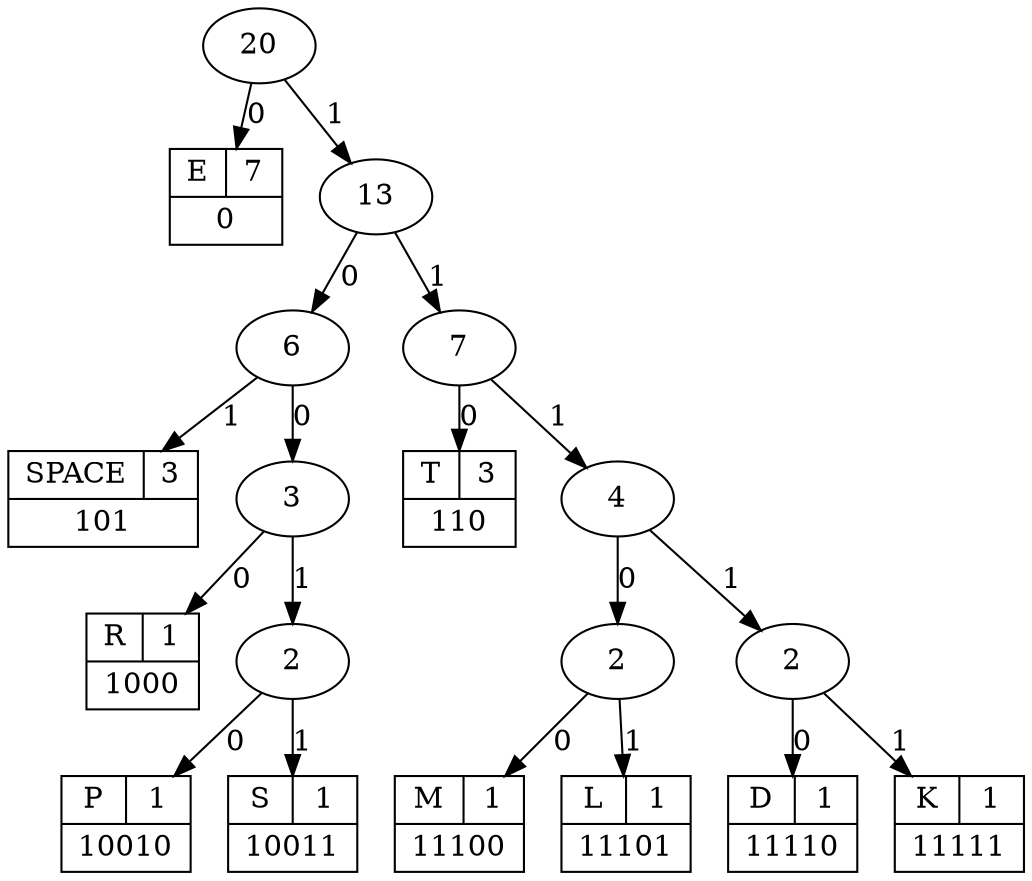 /* 
  Huffman Tree DOT graph.

  DOT Reference :  http://www.graphviz.org/doc/info/lang.html
                   http://en.wikipedia.org/wiki/DOT_language
  Timestamp     :  1355208666 
  Phrase        :  'DETTE ER ET EKSEMPEL'

  Generated on http://huffman.ooz.ie/
*/

digraph G {
    edge [label=0];
    graph [ranksep=0];
    E [shape=record, label="{{E|7}|0}"];
    R [shape=record, label="{{R|1}|1000}"];
    P [shape=record, label="{{P|1}|10010}"];
    S [shape=record, label="{{S|1}|10011}"];
    SPACE [shape=record, label="{{SPACE|3}|101}"];
    T [shape=record, label="{{T|3}|110}"];
    M [shape=record, label="{{M|1}|11100}"];
    L [shape=record, label="{{L|1}|11101}"];
    ML [label=2];
    D [shape=record, label="{{D|1}|11110}"];
    K [shape=record, label="{{K|1}|11111}"];
    DK [label=2];
    20 -> E;
    13 -> 6 -> 3 -> R;
    2 -> P;
    7 -> T;
    4 -> ML -> M;
    DK -> D;3 -> 2 -> S [label=1];
    6 -> SPACE [label=1];
    ML -> L [label=1];
    20 -> 13 -> 7 -> 4 -> DK -> K [label=1];
}
